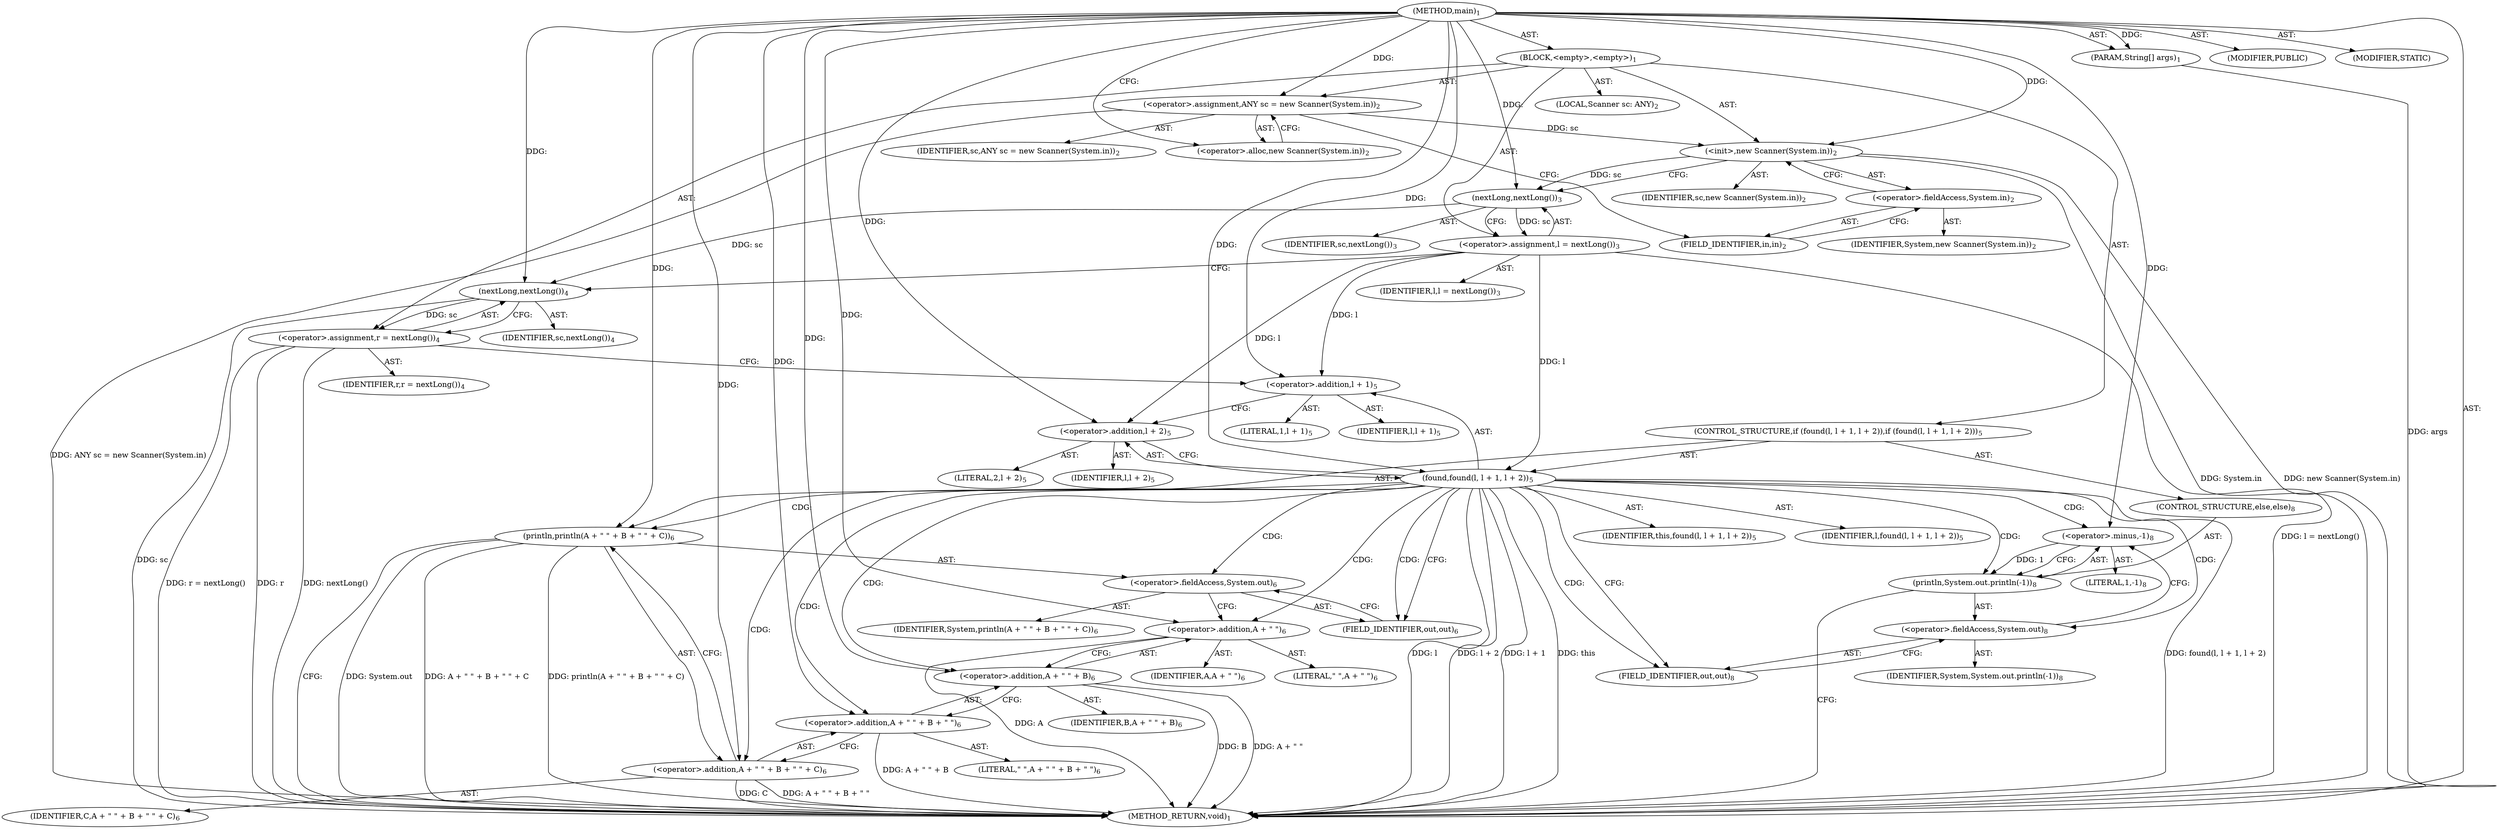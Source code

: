 digraph "main" {  
"19" [label = <(METHOD,main)<SUB>1</SUB>> ]
"20" [label = <(PARAM,String[] args)<SUB>1</SUB>> ]
"21" [label = <(BLOCK,&lt;empty&gt;,&lt;empty&gt;)<SUB>1</SUB>> ]
"4" [label = <(LOCAL,Scanner sc: ANY)<SUB>2</SUB>> ]
"22" [label = <(&lt;operator&gt;.assignment,ANY sc = new Scanner(System.in))<SUB>2</SUB>> ]
"23" [label = <(IDENTIFIER,sc,ANY sc = new Scanner(System.in))<SUB>2</SUB>> ]
"24" [label = <(&lt;operator&gt;.alloc,new Scanner(System.in))<SUB>2</SUB>> ]
"25" [label = <(&lt;init&gt;,new Scanner(System.in))<SUB>2</SUB>> ]
"3" [label = <(IDENTIFIER,sc,new Scanner(System.in))<SUB>2</SUB>> ]
"26" [label = <(&lt;operator&gt;.fieldAccess,System.in)<SUB>2</SUB>> ]
"27" [label = <(IDENTIFIER,System,new Scanner(System.in))<SUB>2</SUB>> ]
"28" [label = <(FIELD_IDENTIFIER,in,in)<SUB>2</SUB>> ]
"29" [label = <(&lt;operator&gt;.assignment,l = nextLong())<SUB>3</SUB>> ]
"30" [label = <(IDENTIFIER,l,l = nextLong())<SUB>3</SUB>> ]
"31" [label = <(nextLong,nextLong())<SUB>3</SUB>> ]
"32" [label = <(IDENTIFIER,sc,nextLong())<SUB>3</SUB>> ]
"33" [label = <(&lt;operator&gt;.assignment,r = nextLong())<SUB>4</SUB>> ]
"34" [label = <(IDENTIFIER,r,r = nextLong())<SUB>4</SUB>> ]
"35" [label = <(nextLong,nextLong())<SUB>4</SUB>> ]
"36" [label = <(IDENTIFIER,sc,nextLong())<SUB>4</SUB>> ]
"37" [label = <(CONTROL_STRUCTURE,if (found(l, l + 1, l + 2)),if (found(l, l + 1, l + 2)))<SUB>5</SUB>> ]
"38" [label = <(found,found(l, l + 1, l + 2))<SUB>5</SUB>> ]
"39" [label = <(IDENTIFIER,this,found(l, l + 1, l + 2))<SUB>5</SUB>> ]
"40" [label = <(IDENTIFIER,l,found(l, l + 1, l + 2))<SUB>5</SUB>> ]
"41" [label = <(&lt;operator&gt;.addition,l + 1)<SUB>5</SUB>> ]
"42" [label = <(IDENTIFIER,l,l + 1)<SUB>5</SUB>> ]
"43" [label = <(LITERAL,1,l + 1)<SUB>5</SUB>> ]
"44" [label = <(&lt;operator&gt;.addition,l + 2)<SUB>5</SUB>> ]
"45" [label = <(IDENTIFIER,l,l + 2)<SUB>5</SUB>> ]
"46" [label = <(LITERAL,2,l + 2)<SUB>5</SUB>> ]
"47" [label = <(println,println(A + &quot; &quot; + B + &quot; &quot; + C))<SUB>6</SUB>> ]
"48" [label = <(&lt;operator&gt;.fieldAccess,System.out)<SUB>6</SUB>> ]
"49" [label = <(IDENTIFIER,System,println(A + &quot; &quot; + B + &quot; &quot; + C))<SUB>6</SUB>> ]
"50" [label = <(FIELD_IDENTIFIER,out,out)<SUB>6</SUB>> ]
"51" [label = <(&lt;operator&gt;.addition,A + &quot; &quot; + B + &quot; &quot; + C)<SUB>6</SUB>> ]
"52" [label = <(&lt;operator&gt;.addition,A + &quot; &quot; + B + &quot; &quot;)<SUB>6</SUB>> ]
"53" [label = <(&lt;operator&gt;.addition,A + &quot; &quot; + B)<SUB>6</SUB>> ]
"54" [label = <(&lt;operator&gt;.addition,A + &quot; &quot;)<SUB>6</SUB>> ]
"55" [label = <(IDENTIFIER,A,A + &quot; &quot;)<SUB>6</SUB>> ]
"56" [label = <(LITERAL,&quot; &quot;,A + &quot; &quot;)<SUB>6</SUB>> ]
"57" [label = <(IDENTIFIER,B,A + &quot; &quot; + B)<SUB>6</SUB>> ]
"58" [label = <(LITERAL,&quot; &quot;,A + &quot; &quot; + B + &quot; &quot;)<SUB>6</SUB>> ]
"59" [label = <(IDENTIFIER,C,A + &quot; &quot; + B + &quot; &quot; + C)<SUB>6</SUB>> ]
"60" [label = <(CONTROL_STRUCTURE,else,else)<SUB>8</SUB>> ]
"61" [label = <(println,System.out.println(-1))<SUB>8</SUB>> ]
"62" [label = <(&lt;operator&gt;.fieldAccess,System.out)<SUB>8</SUB>> ]
"63" [label = <(IDENTIFIER,System,System.out.println(-1))<SUB>8</SUB>> ]
"64" [label = <(FIELD_IDENTIFIER,out,out)<SUB>8</SUB>> ]
"65" [label = <(&lt;operator&gt;.minus,-1)<SUB>8</SUB>> ]
"66" [label = <(LITERAL,1,-1)<SUB>8</SUB>> ]
"67" [label = <(MODIFIER,PUBLIC)> ]
"68" [label = <(MODIFIER,STATIC)> ]
"69" [label = <(METHOD_RETURN,void)<SUB>1</SUB>> ]
  "19" -> "20"  [ label = "AST: "] 
  "19" -> "21"  [ label = "AST: "] 
  "19" -> "67"  [ label = "AST: "] 
  "19" -> "68"  [ label = "AST: "] 
  "19" -> "69"  [ label = "AST: "] 
  "21" -> "4"  [ label = "AST: "] 
  "21" -> "22"  [ label = "AST: "] 
  "21" -> "25"  [ label = "AST: "] 
  "21" -> "29"  [ label = "AST: "] 
  "21" -> "33"  [ label = "AST: "] 
  "21" -> "37"  [ label = "AST: "] 
  "22" -> "23"  [ label = "AST: "] 
  "22" -> "24"  [ label = "AST: "] 
  "25" -> "3"  [ label = "AST: "] 
  "25" -> "26"  [ label = "AST: "] 
  "26" -> "27"  [ label = "AST: "] 
  "26" -> "28"  [ label = "AST: "] 
  "29" -> "30"  [ label = "AST: "] 
  "29" -> "31"  [ label = "AST: "] 
  "31" -> "32"  [ label = "AST: "] 
  "33" -> "34"  [ label = "AST: "] 
  "33" -> "35"  [ label = "AST: "] 
  "35" -> "36"  [ label = "AST: "] 
  "37" -> "38"  [ label = "AST: "] 
  "37" -> "47"  [ label = "AST: "] 
  "37" -> "60"  [ label = "AST: "] 
  "38" -> "39"  [ label = "AST: "] 
  "38" -> "40"  [ label = "AST: "] 
  "38" -> "41"  [ label = "AST: "] 
  "38" -> "44"  [ label = "AST: "] 
  "41" -> "42"  [ label = "AST: "] 
  "41" -> "43"  [ label = "AST: "] 
  "44" -> "45"  [ label = "AST: "] 
  "44" -> "46"  [ label = "AST: "] 
  "47" -> "48"  [ label = "AST: "] 
  "47" -> "51"  [ label = "AST: "] 
  "48" -> "49"  [ label = "AST: "] 
  "48" -> "50"  [ label = "AST: "] 
  "51" -> "52"  [ label = "AST: "] 
  "51" -> "59"  [ label = "AST: "] 
  "52" -> "53"  [ label = "AST: "] 
  "52" -> "58"  [ label = "AST: "] 
  "53" -> "54"  [ label = "AST: "] 
  "53" -> "57"  [ label = "AST: "] 
  "54" -> "55"  [ label = "AST: "] 
  "54" -> "56"  [ label = "AST: "] 
  "60" -> "61"  [ label = "AST: "] 
  "61" -> "62"  [ label = "AST: "] 
  "61" -> "65"  [ label = "AST: "] 
  "62" -> "63"  [ label = "AST: "] 
  "62" -> "64"  [ label = "AST: "] 
  "65" -> "66"  [ label = "AST: "] 
  "22" -> "28"  [ label = "CFG: "] 
  "25" -> "31"  [ label = "CFG: "] 
  "29" -> "35"  [ label = "CFG: "] 
  "33" -> "41"  [ label = "CFG: "] 
  "24" -> "22"  [ label = "CFG: "] 
  "26" -> "25"  [ label = "CFG: "] 
  "31" -> "29"  [ label = "CFG: "] 
  "35" -> "33"  [ label = "CFG: "] 
  "38" -> "50"  [ label = "CFG: "] 
  "38" -> "64"  [ label = "CFG: "] 
  "47" -> "69"  [ label = "CFG: "] 
  "28" -> "26"  [ label = "CFG: "] 
  "41" -> "44"  [ label = "CFG: "] 
  "44" -> "38"  [ label = "CFG: "] 
  "48" -> "54"  [ label = "CFG: "] 
  "51" -> "47"  [ label = "CFG: "] 
  "61" -> "69"  [ label = "CFG: "] 
  "50" -> "48"  [ label = "CFG: "] 
  "52" -> "51"  [ label = "CFG: "] 
  "62" -> "65"  [ label = "CFG: "] 
  "65" -> "61"  [ label = "CFG: "] 
  "53" -> "52"  [ label = "CFG: "] 
  "64" -> "62"  [ label = "CFG: "] 
  "54" -> "53"  [ label = "CFG: "] 
  "19" -> "24"  [ label = "CFG: "] 
  "20" -> "69"  [ label = "DDG: args"] 
  "22" -> "69"  [ label = "DDG: ANY sc = new Scanner(System.in)"] 
  "25" -> "69"  [ label = "DDG: System.in"] 
  "25" -> "69"  [ label = "DDG: new Scanner(System.in)"] 
  "29" -> "69"  [ label = "DDG: l = nextLong()"] 
  "35" -> "69"  [ label = "DDG: sc"] 
  "33" -> "69"  [ label = "DDG: nextLong()"] 
  "33" -> "69"  [ label = "DDG: r = nextLong()"] 
  "38" -> "69"  [ label = "DDG: l"] 
  "38" -> "69"  [ label = "DDG: l + 1"] 
  "38" -> "69"  [ label = "DDG: l + 2"] 
  "38" -> "69"  [ label = "DDG: found(l, l + 1, l + 2)"] 
  "47" -> "69"  [ label = "DDG: System.out"] 
  "53" -> "69"  [ label = "DDG: A + &quot; &quot;"] 
  "52" -> "69"  [ label = "DDG: A + &quot; &quot; + B"] 
  "51" -> "69"  [ label = "DDG: A + &quot; &quot; + B + &quot; &quot;"] 
  "47" -> "69"  [ label = "DDG: A + &quot; &quot; + B + &quot; &quot; + C"] 
  "47" -> "69"  [ label = "DDG: println(A + &quot; &quot; + B + &quot; &quot; + C)"] 
  "54" -> "69"  [ label = "DDG: A"] 
  "53" -> "69"  [ label = "DDG: B"] 
  "51" -> "69"  [ label = "DDG: C"] 
  "33" -> "69"  [ label = "DDG: r"] 
  "38" -> "69"  [ label = "DDG: this"] 
  "19" -> "20"  [ label = "DDG: "] 
  "19" -> "22"  [ label = "DDG: "] 
  "31" -> "29"  [ label = "DDG: sc"] 
  "35" -> "33"  [ label = "DDG: sc"] 
  "22" -> "25"  [ label = "DDG: sc"] 
  "19" -> "25"  [ label = "DDG: "] 
  "25" -> "31"  [ label = "DDG: sc"] 
  "19" -> "31"  [ label = "DDG: "] 
  "31" -> "35"  [ label = "DDG: sc"] 
  "19" -> "35"  [ label = "DDG: "] 
  "19" -> "38"  [ label = "DDG: "] 
  "29" -> "38"  [ label = "DDG: l"] 
  "19" -> "47"  [ label = "DDG: "] 
  "29" -> "41"  [ label = "DDG: l"] 
  "19" -> "41"  [ label = "DDG: "] 
  "19" -> "44"  [ label = "DDG: "] 
  "29" -> "44"  [ label = "DDG: l"] 
  "19" -> "51"  [ label = "DDG: "] 
  "65" -> "61"  [ label = "DDG: 1"] 
  "19" -> "52"  [ label = "DDG: "] 
  "19" -> "65"  [ label = "DDG: "] 
  "19" -> "53"  [ label = "DDG: "] 
  "19" -> "54"  [ label = "DDG: "] 
  "38" -> "47"  [ label = "CDG: "] 
  "38" -> "48"  [ label = "CDG: "] 
  "38" -> "61"  [ label = "CDG: "] 
  "38" -> "65"  [ label = "CDG: "] 
  "38" -> "50"  [ label = "CDG: "] 
  "38" -> "64"  [ label = "CDG: "] 
  "38" -> "51"  [ label = "CDG: "] 
  "38" -> "52"  [ label = "CDG: "] 
  "38" -> "53"  [ label = "CDG: "] 
  "38" -> "54"  [ label = "CDG: "] 
  "38" -> "62"  [ label = "CDG: "] 
}
